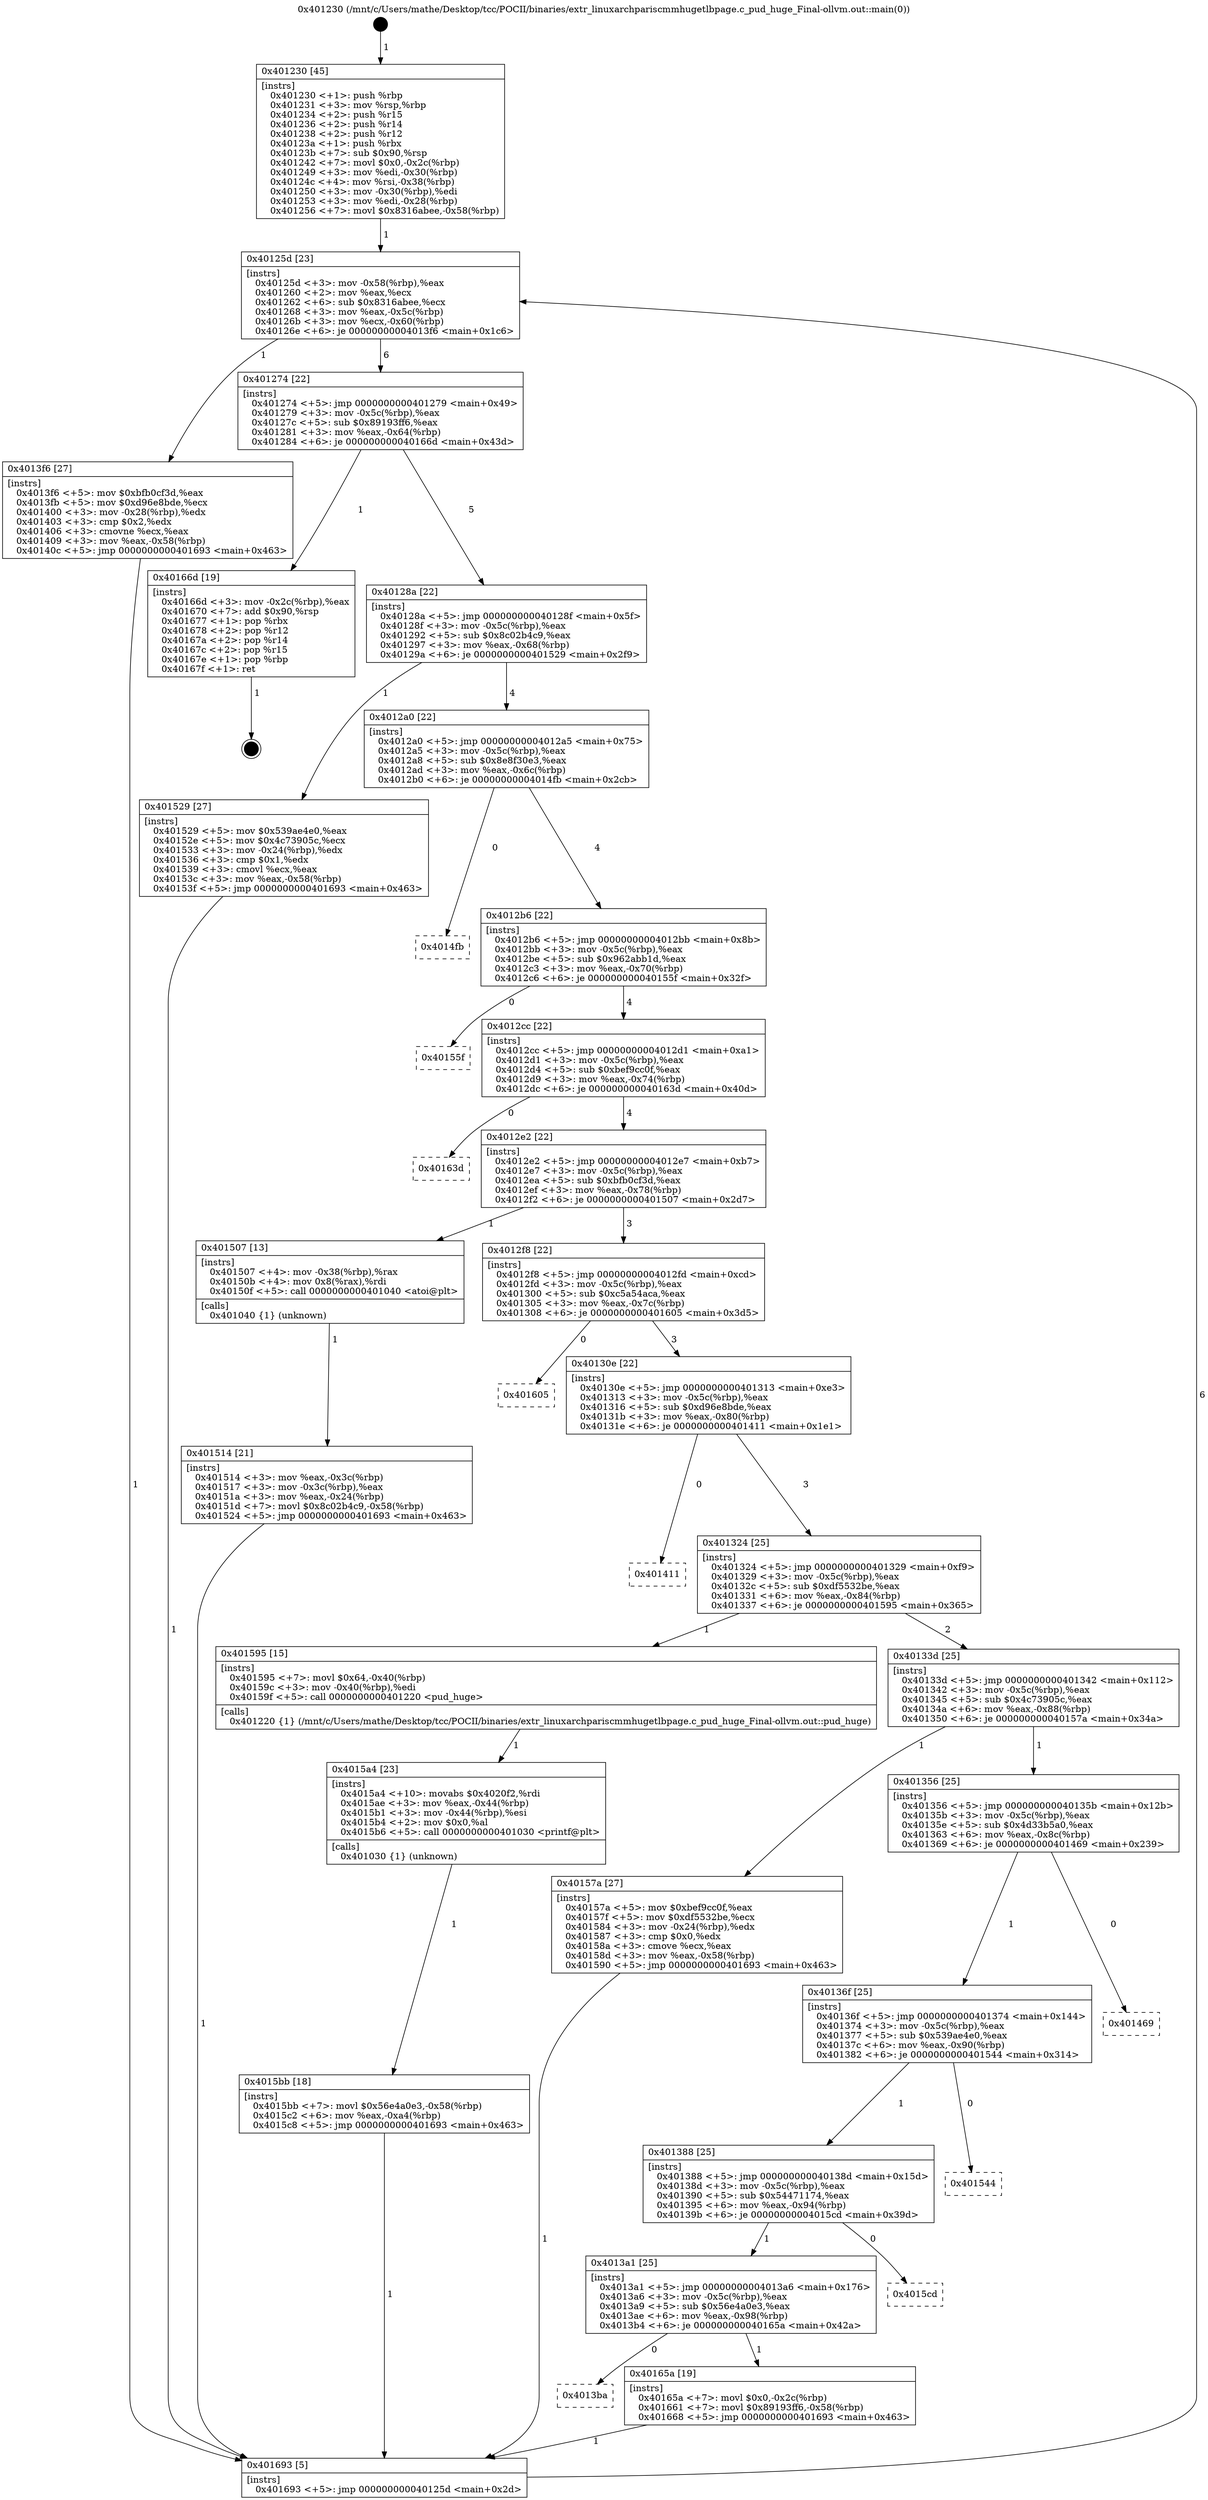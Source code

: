 digraph "0x401230" {
  label = "0x401230 (/mnt/c/Users/mathe/Desktop/tcc/POCII/binaries/extr_linuxarchpariscmmhugetlbpage.c_pud_huge_Final-ollvm.out::main(0))"
  labelloc = "t"
  node[shape=record]

  Entry [label="",width=0.3,height=0.3,shape=circle,fillcolor=black,style=filled]
  "0x40125d" [label="{
     0x40125d [23]\l
     | [instrs]\l
     &nbsp;&nbsp;0x40125d \<+3\>: mov -0x58(%rbp),%eax\l
     &nbsp;&nbsp;0x401260 \<+2\>: mov %eax,%ecx\l
     &nbsp;&nbsp;0x401262 \<+6\>: sub $0x8316abee,%ecx\l
     &nbsp;&nbsp;0x401268 \<+3\>: mov %eax,-0x5c(%rbp)\l
     &nbsp;&nbsp;0x40126b \<+3\>: mov %ecx,-0x60(%rbp)\l
     &nbsp;&nbsp;0x40126e \<+6\>: je 00000000004013f6 \<main+0x1c6\>\l
  }"]
  "0x4013f6" [label="{
     0x4013f6 [27]\l
     | [instrs]\l
     &nbsp;&nbsp;0x4013f6 \<+5\>: mov $0xbfb0cf3d,%eax\l
     &nbsp;&nbsp;0x4013fb \<+5\>: mov $0xd96e8bde,%ecx\l
     &nbsp;&nbsp;0x401400 \<+3\>: mov -0x28(%rbp),%edx\l
     &nbsp;&nbsp;0x401403 \<+3\>: cmp $0x2,%edx\l
     &nbsp;&nbsp;0x401406 \<+3\>: cmovne %ecx,%eax\l
     &nbsp;&nbsp;0x401409 \<+3\>: mov %eax,-0x58(%rbp)\l
     &nbsp;&nbsp;0x40140c \<+5\>: jmp 0000000000401693 \<main+0x463\>\l
  }"]
  "0x401274" [label="{
     0x401274 [22]\l
     | [instrs]\l
     &nbsp;&nbsp;0x401274 \<+5\>: jmp 0000000000401279 \<main+0x49\>\l
     &nbsp;&nbsp;0x401279 \<+3\>: mov -0x5c(%rbp),%eax\l
     &nbsp;&nbsp;0x40127c \<+5\>: sub $0x89193ff6,%eax\l
     &nbsp;&nbsp;0x401281 \<+3\>: mov %eax,-0x64(%rbp)\l
     &nbsp;&nbsp;0x401284 \<+6\>: je 000000000040166d \<main+0x43d\>\l
  }"]
  "0x401693" [label="{
     0x401693 [5]\l
     | [instrs]\l
     &nbsp;&nbsp;0x401693 \<+5\>: jmp 000000000040125d \<main+0x2d\>\l
  }"]
  "0x401230" [label="{
     0x401230 [45]\l
     | [instrs]\l
     &nbsp;&nbsp;0x401230 \<+1\>: push %rbp\l
     &nbsp;&nbsp;0x401231 \<+3\>: mov %rsp,%rbp\l
     &nbsp;&nbsp;0x401234 \<+2\>: push %r15\l
     &nbsp;&nbsp;0x401236 \<+2\>: push %r14\l
     &nbsp;&nbsp;0x401238 \<+2\>: push %r12\l
     &nbsp;&nbsp;0x40123a \<+1\>: push %rbx\l
     &nbsp;&nbsp;0x40123b \<+7\>: sub $0x90,%rsp\l
     &nbsp;&nbsp;0x401242 \<+7\>: movl $0x0,-0x2c(%rbp)\l
     &nbsp;&nbsp;0x401249 \<+3\>: mov %edi,-0x30(%rbp)\l
     &nbsp;&nbsp;0x40124c \<+4\>: mov %rsi,-0x38(%rbp)\l
     &nbsp;&nbsp;0x401250 \<+3\>: mov -0x30(%rbp),%edi\l
     &nbsp;&nbsp;0x401253 \<+3\>: mov %edi,-0x28(%rbp)\l
     &nbsp;&nbsp;0x401256 \<+7\>: movl $0x8316abee,-0x58(%rbp)\l
  }"]
  Exit [label="",width=0.3,height=0.3,shape=circle,fillcolor=black,style=filled,peripheries=2]
  "0x40166d" [label="{
     0x40166d [19]\l
     | [instrs]\l
     &nbsp;&nbsp;0x40166d \<+3\>: mov -0x2c(%rbp),%eax\l
     &nbsp;&nbsp;0x401670 \<+7\>: add $0x90,%rsp\l
     &nbsp;&nbsp;0x401677 \<+1\>: pop %rbx\l
     &nbsp;&nbsp;0x401678 \<+2\>: pop %r12\l
     &nbsp;&nbsp;0x40167a \<+2\>: pop %r14\l
     &nbsp;&nbsp;0x40167c \<+2\>: pop %r15\l
     &nbsp;&nbsp;0x40167e \<+1\>: pop %rbp\l
     &nbsp;&nbsp;0x40167f \<+1\>: ret\l
  }"]
  "0x40128a" [label="{
     0x40128a [22]\l
     | [instrs]\l
     &nbsp;&nbsp;0x40128a \<+5\>: jmp 000000000040128f \<main+0x5f\>\l
     &nbsp;&nbsp;0x40128f \<+3\>: mov -0x5c(%rbp),%eax\l
     &nbsp;&nbsp;0x401292 \<+5\>: sub $0x8c02b4c9,%eax\l
     &nbsp;&nbsp;0x401297 \<+3\>: mov %eax,-0x68(%rbp)\l
     &nbsp;&nbsp;0x40129a \<+6\>: je 0000000000401529 \<main+0x2f9\>\l
  }"]
  "0x4013ba" [label="{
     0x4013ba\l
  }", style=dashed]
  "0x401529" [label="{
     0x401529 [27]\l
     | [instrs]\l
     &nbsp;&nbsp;0x401529 \<+5\>: mov $0x539ae4e0,%eax\l
     &nbsp;&nbsp;0x40152e \<+5\>: mov $0x4c73905c,%ecx\l
     &nbsp;&nbsp;0x401533 \<+3\>: mov -0x24(%rbp),%edx\l
     &nbsp;&nbsp;0x401536 \<+3\>: cmp $0x1,%edx\l
     &nbsp;&nbsp;0x401539 \<+3\>: cmovl %ecx,%eax\l
     &nbsp;&nbsp;0x40153c \<+3\>: mov %eax,-0x58(%rbp)\l
     &nbsp;&nbsp;0x40153f \<+5\>: jmp 0000000000401693 \<main+0x463\>\l
  }"]
  "0x4012a0" [label="{
     0x4012a0 [22]\l
     | [instrs]\l
     &nbsp;&nbsp;0x4012a0 \<+5\>: jmp 00000000004012a5 \<main+0x75\>\l
     &nbsp;&nbsp;0x4012a5 \<+3\>: mov -0x5c(%rbp),%eax\l
     &nbsp;&nbsp;0x4012a8 \<+5\>: sub $0x8e8f30e3,%eax\l
     &nbsp;&nbsp;0x4012ad \<+3\>: mov %eax,-0x6c(%rbp)\l
     &nbsp;&nbsp;0x4012b0 \<+6\>: je 00000000004014fb \<main+0x2cb\>\l
  }"]
  "0x40165a" [label="{
     0x40165a [19]\l
     | [instrs]\l
     &nbsp;&nbsp;0x40165a \<+7\>: movl $0x0,-0x2c(%rbp)\l
     &nbsp;&nbsp;0x401661 \<+7\>: movl $0x89193ff6,-0x58(%rbp)\l
     &nbsp;&nbsp;0x401668 \<+5\>: jmp 0000000000401693 \<main+0x463\>\l
  }"]
  "0x4014fb" [label="{
     0x4014fb\l
  }", style=dashed]
  "0x4012b6" [label="{
     0x4012b6 [22]\l
     | [instrs]\l
     &nbsp;&nbsp;0x4012b6 \<+5\>: jmp 00000000004012bb \<main+0x8b\>\l
     &nbsp;&nbsp;0x4012bb \<+3\>: mov -0x5c(%rbp),%eax\l
     &nbsp;&nbsp;0x4012be \<+5\>: sub $0x962abb1d,%eax\l
     &nbsp;&nbsp;0x4012c3 \<+3\>: mov %eax,-0x70(%rbp)\l
     &nbsp;&nbsp;0x4012c6 \<+6\>: je 000000000040155f \<main+0x32f\>\l
  }"]
  "0x4013a1" [label="{
     0x4013a1 [25]\l
     | [instrs]\l
     &nbsp;&nbsp;0x4013a1 \<+5\>: jmp 00000000004013a6 \<main+0x176\>\l
     &nbsp;&nbsp;0x4013a6 \<+3\>: mov -0x5c(%rbp),%eax\l
     &nbsp;&nbsp;0x4013a9 \<+5\>: sub $0x56e4a0e3,%eax\l
     &nbsp;&nbsp;0x4013ae \<+6\>: mov %eax,-0x98(%rbp)\l
     &nbsp;&nbsp;0x4013b4 \<+6\>: je 000000000040165a \<main+0x42a\>\l
  }"]
  "0x40155f" [label="{
     0x40155f\l
  }", style=dashed]
  "0x4012cc" [label="{
     0x4012cc [22]\l
     | [instrs]\l
     &nbsp;&nbsp;0x4012cc \<+5\>: jmp 00000000004012d1 \<main+0xa1\>\l
     &nbsp;&nbsp;0x4012d1 \<+3\>: mov -0x5c(%rbp),%eax\l
     &nbsp;&nbsp;0x4012d4 \<+5\>: sub $0xbef9cc0f,%eax\l
     &nbsp;&nbsp;0x4012d9 \<+3\>: mov %eax,-0x74(%rbp)\l
     &nbsp;&nbsp;0x4012dc \<+6\>: je 000000000040163d \<main+0x40d\>\l
  }"]
  "0x4015cd" [label="{
     0x4015cd\l
  }", style=dashed]
  "0x40163d" [label="{
     0x40163d\l
  }", style=dashed]
  "0x4012e2" [label="{
     0x4012e2 [22]\l
     | [instrs]\l
     &nbsp;&nbsp;0x4012e2 \<+5\>: jmp 00000000004012e7 \<main+0xb7\>\l
     &nbsp;&nbsp;0x4012e7 \<+3\>: mov -0x5c(%rbp),%eax\l
     &nbsp;&nbsp;0x4012ea \<+5\>: sub $0xbfb0cf3d,%eax\l
     &nbsp;&nbsp;0x4012ef \<+3\>: mov %eax,-0x78(%rbp)\l
     &nbsp;&nbsp;0x4012f2 \<+6\>: je 0000000000401507 \<main+0x2d7\>\l
  }"]
  "0x401388" [label="{
     0x401388 [25]\l
     | [instrs]\l
     &nbsp;&nbsp;0x401388 \<+5\>: jmp 000000000040138d \<main+0x15d\>\l
     &nbsp;&nbsp;0x40138d \<+3\>: mov -0x5c(%rbp),%eax\l
     &nbsp;&nbsp;0x401390 \<+5\>: sub $0x54471174,%eax\l
     &nbsp;&nbsp;0x401395 \<+6\>: mov %eax,-0x94(%rbp)\l
     &nbsp;&nbsp;0x40139b \<+6\>: je 00000000004015cd \<main+0x39d\>\l
  }"]
  "0x401507" [label="{
     0x401507 [13]\l
     | [instrs]\l
     &nbsp;&nbsp;0x401507 \<+4\>: mov -0x38(%rbp),%rax\l
     &nbsp;&nbsp;0x40150b \<+4\>: mov 0x8(%rax),%rdi\l
     &nbsp;&nbsp;0x40150f \<+5\>: call 0000000000401040 \<atoi@plt\>\l
     | [calls]\l
     &nbsp;&nbsp;0x401040 \{1\} (unknown)\l
  }"]
  "0x4012f8" [label="{
     0x4012f8 [22]\l
     | [instrs]\l
     &nbsp;&nbsp;0x4012f8 \<+5\>: jmp 00000000004012fd \<main+0xcd\>\l
     &nbsp;&nbsp;0x4012fd \<+3\>: mov -0x5c(%rbp),%eax\l
     &nbsp;&nbsp;0x401300 \<+5\>: sub $0xc5a54aca,%eax\l
     &nbsp;&nbsp;0x401305 \<+3\>: mov %eax,-0x7c(%rbp)\l
     &nbsp;&nbsp;0x401308 \<+6\>: je 0000000000401605 \<main+0x3d5\>\l
  }"]
  "0x401514" [label="{
     0x401514 [21]\l
     | [instrs]\l
     &nbsp;&nbsp;0x401514 \<+3\>: mov %eax,-0x3c(%rbp)\l
     &nbsp;&nbsp;0x401517 \<+3\>: mov -0x3c(%rbp),%eax\l
     &nbsp;&nbsp;0x40151a \<+3\>: mov %eax,-0x24(%rbp)\l
     &nbsp;&nbsp;0x40151d \<+7\>: movl $0x8c02b4c9,-0x58(%rbp)\l
     &nbsp;&nbsp;0x401524 \<+5\>: jmp 0000000000401693 \<main+0x463\>\l
  }"]
  "0x401544" [label="{
     0x401544\l
  }", style=dashed]
  "0x401605" [label="{
     0x401605\l
  }", style=dashed]
  "0x40130e" [label="{
     0x40130e [22]\l
     | [instrs]\l
     &nbsp;&nbsp;0x40130e \<+5\>: jmp 0000000000401313 \<main+0xe3\>\l
     &nbsp;&nbsp;0x401313 \<+3\>: mov -0x5c(%rbp),%eax\l
     &nbsp;&nbsp;0x401316 \<+5\>: sub $0xd96e8bde,%eax\l
     &nbsp;&nbsp;0x40131b \<+3\>: mov %eax,-0x80(%rbp)\l
     &nbsp;&nbsp;0x40131e \<+6\>: je 0000000000401411 \<main+0x1e1\>\l
  }"]
  "0x40136f" [label="{
     0x40136f [25]\l
     | [instrs]\l
     &nbsp;&nbsp;0x40136f \<+5\>: jmp 0000000000401374 \<main+0x144\>\l
     &nbsp;&nbsp;0x401374 \<+3\>: mov -0x5c(%rbp),%eax\l
     &nbsp;&nbsp;0x401377 \<+5\>: sub $0x539ae4e0,%eax\l
     &nbsp;&nbsp;0x40137c \<+6\>: mov %eax,-0x90(%rbp)\l
     &nbsp;&nbsp;0x401382 \<+6\>: je 0000000000401544 \<main+0x314\>\l
  }"]
  "0x401411" [label="{
     0x401411\l
  }", style=dashed]
  "0x401324" [label="{
     0x401324 [25]\l
     | [instrs]\l
     &nbsp;&nbsp;0x401324 \<+5\>: jmp 0000000000401329 \<main+0xf9\>\l
     &nbsp;&nbsp;0x401329 \<+3\>: mov -0x5c(%rbp),%eax\l
     &nbsp;&nbsp;0x40132c \<+5\>: sub $0xdf5532be,%eax\l
     &nbsp;&nbsp;0x401331 \<+6\>: mov %eax,-0x84(%rbp)\l
     &nbsp;&nbsp;0x401337 \<+6\>: je 0000000000401595 \<main+0x365\>\l
  }"]
  "0x401469" [label="{
     0x401469\l
  }", style=dashed]
  "0x401595" [label="{
     0x401595 [15]\l
     | [instrs]\l
     &nbsp;&nbsp;0x401595 \<+7\>: movl $0x64,-0x40(%rbp)\l
     &nbsp;&nbsp;0x40159c \<+3\>: mov -0x40(%rbp),%edi\l
     &nbsp;&nbsp;0x40159f \<+5\>: call 0000000000401220 \<pud_huge\>\l
     | [calls]\l
     &nbsp;&nbsp;0x401220 \{1\} (/mnt/c/Users/mathe/Desktop/tcc/POCII/binaries/extr_linuxarchpariscmmhugetlbpage.c_pud_huge_Final-ollvm.out::pud_huge)\l
  }"]
  "0x40133d" [label="{
     0x40133d [25]\l
     | [instrs]\l
     &nbsp;&nbsp;0x40133d \<+5\>: jmp 0000000000401342 \<main+0x112\>\l
     &nbsp;&nbsp;0x401342 \<+3\>: mov -0x5c(%rbp),%eax\l
     &nbsp;&nbsp;0x401345 \<+5\>: sub $0x4c73905c,%eax\l
     &nbsp;&nbsp;0x40134a \<+6\>: mov %eax,-0x88(%rbp)\l
     &nbsp;&nbsp;0x401350 \<+6\>: je 000000000040157a \<main+0x34a\>\l
  }"]
  "0x4015bb" [label="{
     0x4015bb [18]\l
     | [instrs]\l
     &nbsp;&nbsp;0x4015bb \<+7\>: movl $0x56e4a0e3,-0x58(%rbp)\l
     &nbsp;&nbsp;0x4015c2 \<+6\>: mov %eax,-0xa4(%rbp)\l
     &nbsp;&nbsp;0x4015c8 \<+5\>: jmp 0000000000401693 \<main+0x463\>\l
  }"]
  "0x40157a" [label="{
     0x40157a [27]\l
     | [instrs]\l
     &nbsp;&nbsp;0x40157a \<+5\>: mov $0xbef9cc0f,%eax\l
     &nbsp;&nbsp;0x40157f \<+5\>: mov $0xdf5532be,%ecx\l
     &nbsp;&nbsp;0x401584 \<+3\>: mov -0x24(%rbp),%edx\l
     &nbsp;&nbsp;0x401587 \<+3\>: cmp $0x0,%edx\l
     &nbsp;&nbsp;0x40158a \<+3\>: cmove %ecx,%eax\l
     &nbsp;&nbsp;0x40158d \<+3\>: mov %eax,-0x58(%rbp)\l
     &nbsp;&nbsp;0x401590 \<+5\>: jmp 0000000000401693 \<main+0x463\>\l
  }"]
  "0x401356" [label="{
     0x401356 [25]\l
     | [instrs]\l
     &nbsp;&nbsp;0x401356 \<+5\>: jmp 000000000040135b \<main+0x12b\>\l
     &nbsp;&nbsp;0x40135b \<+3\>: mov -0x5c(%rbp),%eax\l
     &nbsp;&nbsp;0x40135e \<+5\>: sub $0x4d33b5a0,%eax\l
     &nbsp;&nbsp;0x401363 \<+6\>: mov %eax,-0x8c(%rbp)\l
     &nbsp;&nbsp;0x401369 \<+6\>: je 0000000000401469 \<main+0x239\>\l
  }"]
  "0x4015a4" [label="{
     0x4015a4 [23]\l
     | [instrs]\l
     &nbsp;&nbsp;0x4015a4 \<+10\>: movabs $0x4020f2,%rdi\l
     &nbsp;&nbsp;0x4015ae \<+3\>: mov %eax,-0x44(%rbp)\l
     &nbsp;&nbsp;0x4015b1 \<+3\>: mov -0x44(%rbp),%esi\l
     &nbsp;&nbsp;0x4015b4 \<+2\>: mov $0x0,%al\l
     &nbsp;&nbsp;0x4015b6 \<+5\>: call 0000000000401030 \<printf@plt\>\l
     | [calls]\l
     &nbsp;&nbsp;0x401030 \{1\} (unknown)\l
  }"]
  Entry -> "0x401230" [label=" 1"]
  "0x40125d" -> "0x4013f6" [label=" 1"]
  "0x40125d" -> "0x401274" [label=" 6"]
  "0x4013f6" -> "0x401693" [label=" 1"]
  "0x401230" -> "0x40125d" [label=" 1"]
  "0x401693" -> "0x40125d" [label=" 6"]
  "0x40166d" -> Exit [label=" 1"]
  "0x401274" -> "0x40166d" [label=" 1"]
  "0x401274" -> "0x40128a" [label=" 5"]
  "0x40165a" -> "0x401693" [label=" 1"]
  "0x40128a" -> "0x401529" [label=" 1"]
  "0x40128a" -> "0x4012a0" [label=" 4"]
  "0x4013a1" -> "0x4013ba" [label=" 0"]
  "0x4012a0" -> "0x4014fb" [label=" 0"]
  "0x4012a0" -> "0x4012b6" [label=" 4"]
  "0x4013a1" -> "0x40165a" [label=" 1"]
  "0x4012b6" -> "0x40155f" [label=" 0"]
  "0x4012b6" -> "0x4012cc" [label=" 4"]
  "0x401388" -> "0x4013a1" [label=" 1"]
  "0x4012cc" -> "0x40163d" [label=" 0"]
  "0x4012cc" -> "0x4012e2" [label=" 4"]
  "0x401388" -> "0x4015cd" [label=" 0"]
  "0x4012e2" -> "0x401507" [label=" 1"]
  "0x4012e2" -> "0x4012f8" [label=" 3"]
  "0x401507" -> "0x401514" [label=" 1"]
  "0x401514" -> "0x401693" [label=" 1"]
  "0x401529" -> "0x401693" [label=" 1"]
  "0x40136f" -> "0x401388" [label=" 1"]
  "0x4012f8" -> "0x401605" [label=" 0"]
  "0x4012f8" -> "0x40130e" [label=" 3"]
  "0x40136f" -> "0x401544" [label=" 0"]
  "0x40130e" -> "0x401411" [label=" 0"]
  "0x40130e" -> "0x401324" [label=" 3"]
  "0x401356" -> "0x40136f" [label=" 1"]
  "0x401324" -> "0x401595" [label=" 1"]
  "0x401324" -> "0x40133d" [label=" 2"]
  "0x401356" -> "0x401469" [label=" 0"]
  "0x40133d" -> "0x40157a" [label=" 1"]
  "0x40133d" -> "0x401356" [label=" 1"]
  "0x40157a" -> "0x401693" [label=" 1"]
  "0x401595" -> "0x4015a4" [label=" 1"]
  "0x4015a4" -> "0x4015bb" [label=" 1"]
  "0x4015bb" -> "0x401693" [label=" 1"]
}
